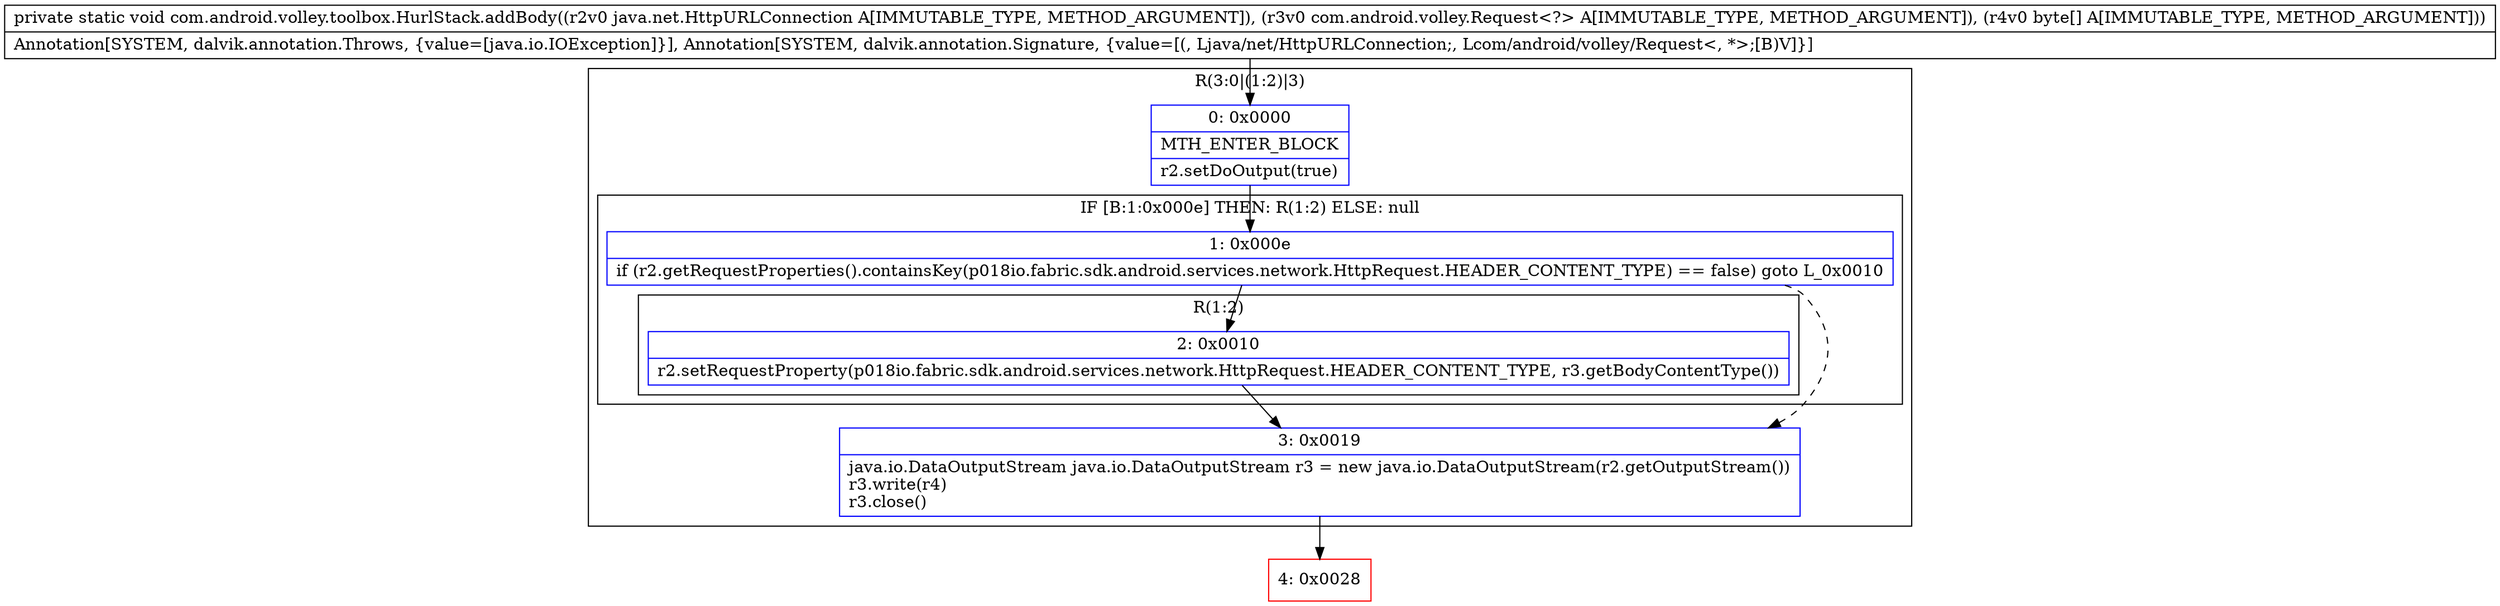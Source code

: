 digraph "CFG forcom.android.volley.toolbox.HurlStack.addBody(Ljava\/net\/HttpURLConnection;Lcom\/android\/volley\/Request;[B)V" {
subgraph cluster_Region_1841333005 {
label = "R(3:0|(1:2)|3)";
node [shape=record,color=blue];
Node_0 [shape=record,label="{0\:\ 0x0000|MTH_ENTER_BLOCK\l|r2.setDoOutput(true)\l}"];
subgraph cluster_IfRegion_1480850998 {
label = "IF [B:1:0x000e] THEN: R(1:2) ELSE: null";
node [shape=record,color=blue];
Node_1 [shape=record,label="{1\:\ 0x000e|if (r2.getRequestProperties().containsKey(p018io.fabric.sdk.android.services.network.HttpRequest.HEADER_CONTENT_TYPE) == false) goto L_0x0010\l}"];
subgraph cluster_Region_1563558345 {
label = "R(1:2)";
node [shape=record,color=blue];
Node_2 [shape=record,label="{2\:\ 0x0010|r2.setRequestProperty(p018io.fabric.sdk.android.services.network.HttpRequest.HEADER_CONTENT_TYPE, r3.getBodyContentType())\l}"];
}
}
Node_3 [shape=record,label="{3\:\ 0x0019|java.io.DataOutputStream java.io.DataOutputStream r3 = new java.io.DataOutputStream(r2.getOutputStream())\lr3.write(r4)\lr3.close()\l}"];
}
Node_4 [shape=record,color=red,label="{4\:\ 0x0028}"];
MethodNode[shape=record,label="{private static void com.android.volley.toolbox.HurlStack.addBody((r2v0 java.net.HttpURLConnection A[IMMUTABLE_TYPE, METHOD_ARGUMENT]), (r3v0 com.android.volley.Request\<?\> A[IMMUTABLE_TYPE, METHOD_ARGUMENT]), (r4v0 byte[] A[IMMUTABLE_TYPE, METHOD_ARGUMENT]))  | Annotation[SYSTEM, dalvik.annotation.Throws, \{value=[java.io.IOException]\}], Annotation[SYSTEM, dalvik.annotation.Signature, \{value=[(, Ljava\/net\/HttpURLConnection;, Lcom\/android\/volley\/Request\<, *\>;[B)V]\}]\l}"];
MethodNode -> Node_0;
Node_0 -> Node_1;
Node_1 -> Node_2;
Node_1 -> Node_3[style=dashed];
Node_2 -> Node_3;
Node_3 -> Node_4;
}


